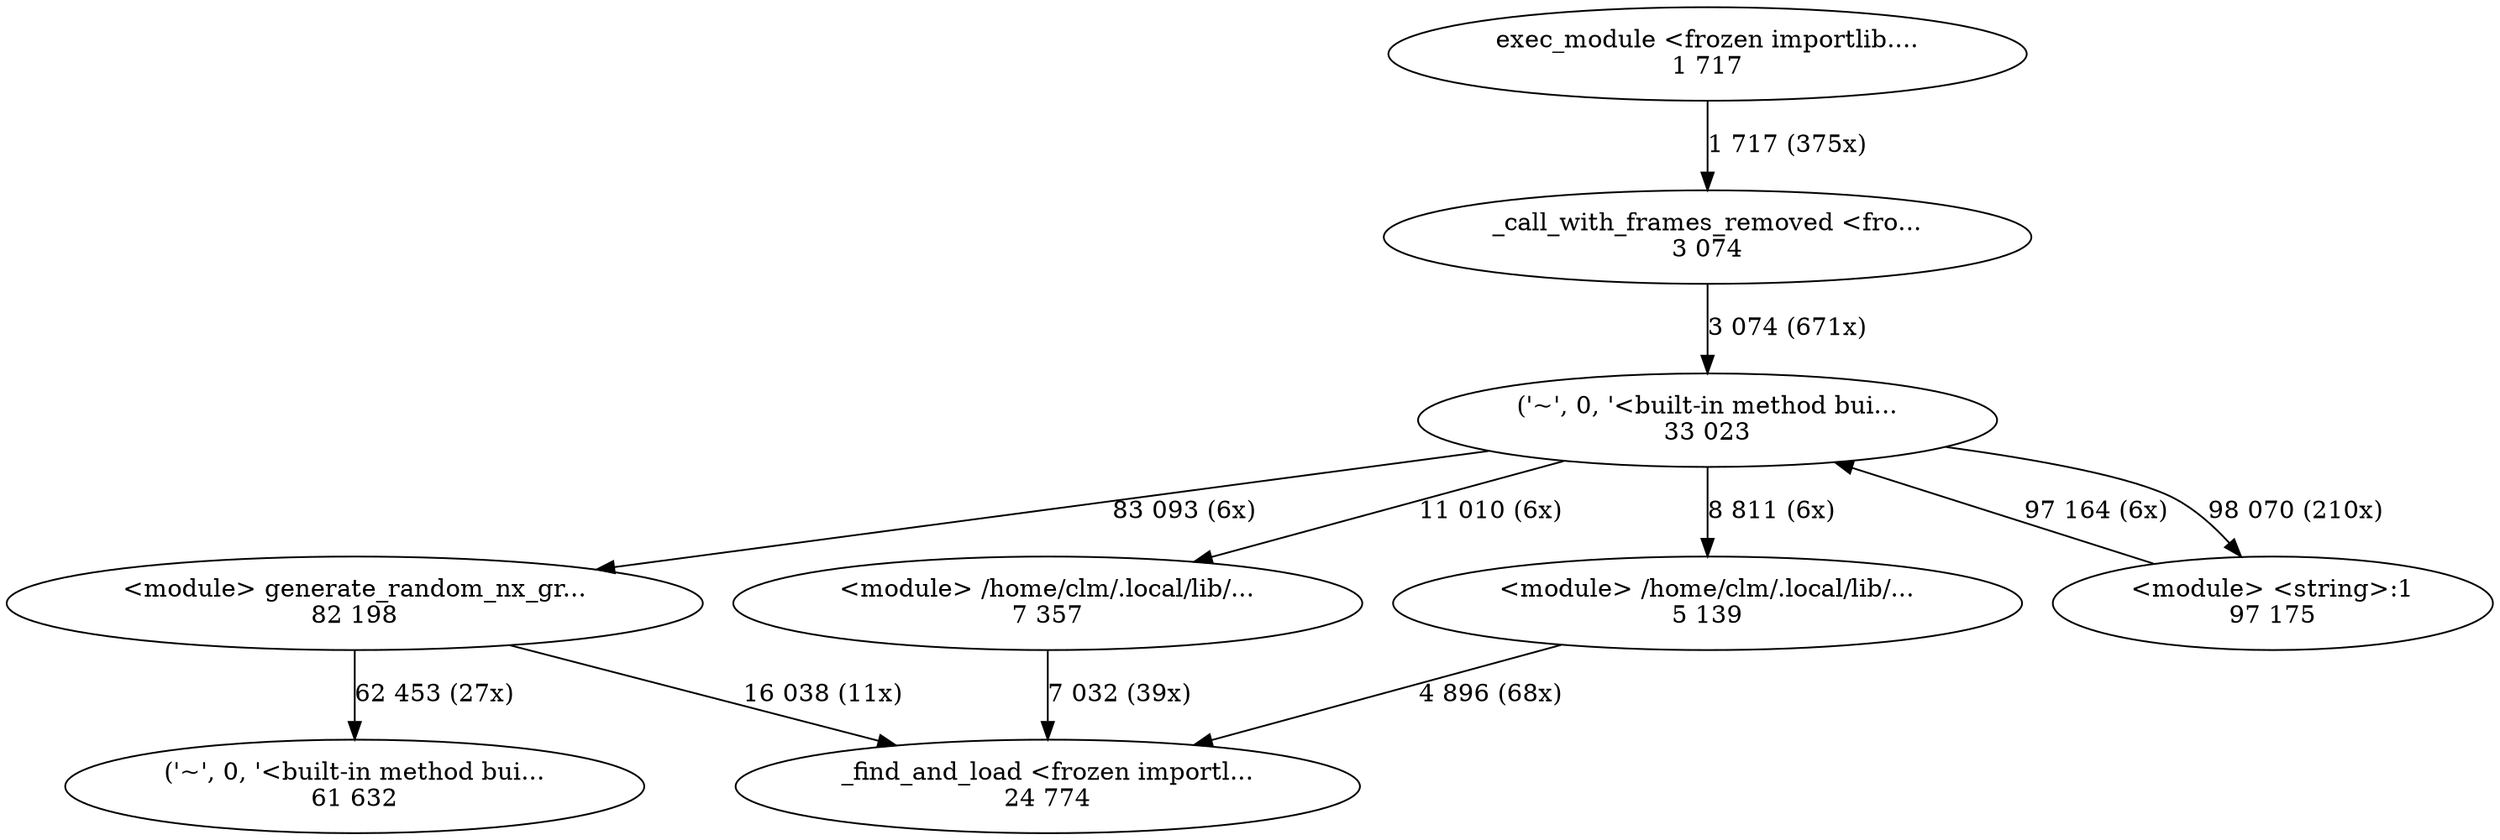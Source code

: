 digraph "callgraph" {
  F558e296d2a30 [label="_find_and_load <frozen importl...\n24 774"];
  F558e298ea3b0 [label="<module> <string>:1\n97 175"];
  F558e298ea920 [label="('~', 0, '<built-in method bui...\n33 023"];
  F558e29b59250 [label="<module> /home/clm/.local/lib/...\n5 139"];
  F558e29b6f270 [label="<module> generate_random_nx_gr...\n82 198"];
  F558e29b6f860 [label="<module> /home/clm/.local/lib/...\n7 357"];
  F558e29b75e80 [label="('~', 0, '<built-in method bui...\n61 632"];
  F558e2a192020 [label="exec_module <frozen importlib....\n1 717"];
  F558e2a192880 [label="_call_with_frames_removed <fro...\n3 074"];
  F558e298ea3b0 -> F558e298ea920 [weight=2,label="97 164 (6x)"];
  F558e298ea920 -> F558e298ea3b0 [weight=2,label="98 070 (210x)"];
  F558e298ea920 -> F558e29b59250 [weight=2,label="8 811 (6x)"];
  F558e298ea920 -> F558e29b6f270 [weight=2,label="83 093 (6x)"];
  F558e298ea920 -> F558e29b6f860 [weight=2,label="11 010 (6x)"];
  F558e29b59250 -> F558e296d2a30 [weight=2,label="4 896 (68x)"];
  F558e29b6f270 -> F558e296d2a30 [weight=2,label="16 038 (11x)"];
  F558e29b6f270 -> F558e29b75e80 [weight=2,label="62 453 (27x)"];
  F558e29b6f860 -> F558e296d2a30 [weight=2,label="7 032 (39x)"];
  F558e2a192020 -> F558e2a192880 [weight=2,label="1 717 (375x)"];
  F558e2a192880 -> F558e298ea920 [weight=2,label="3 074 (671x)"];
}
